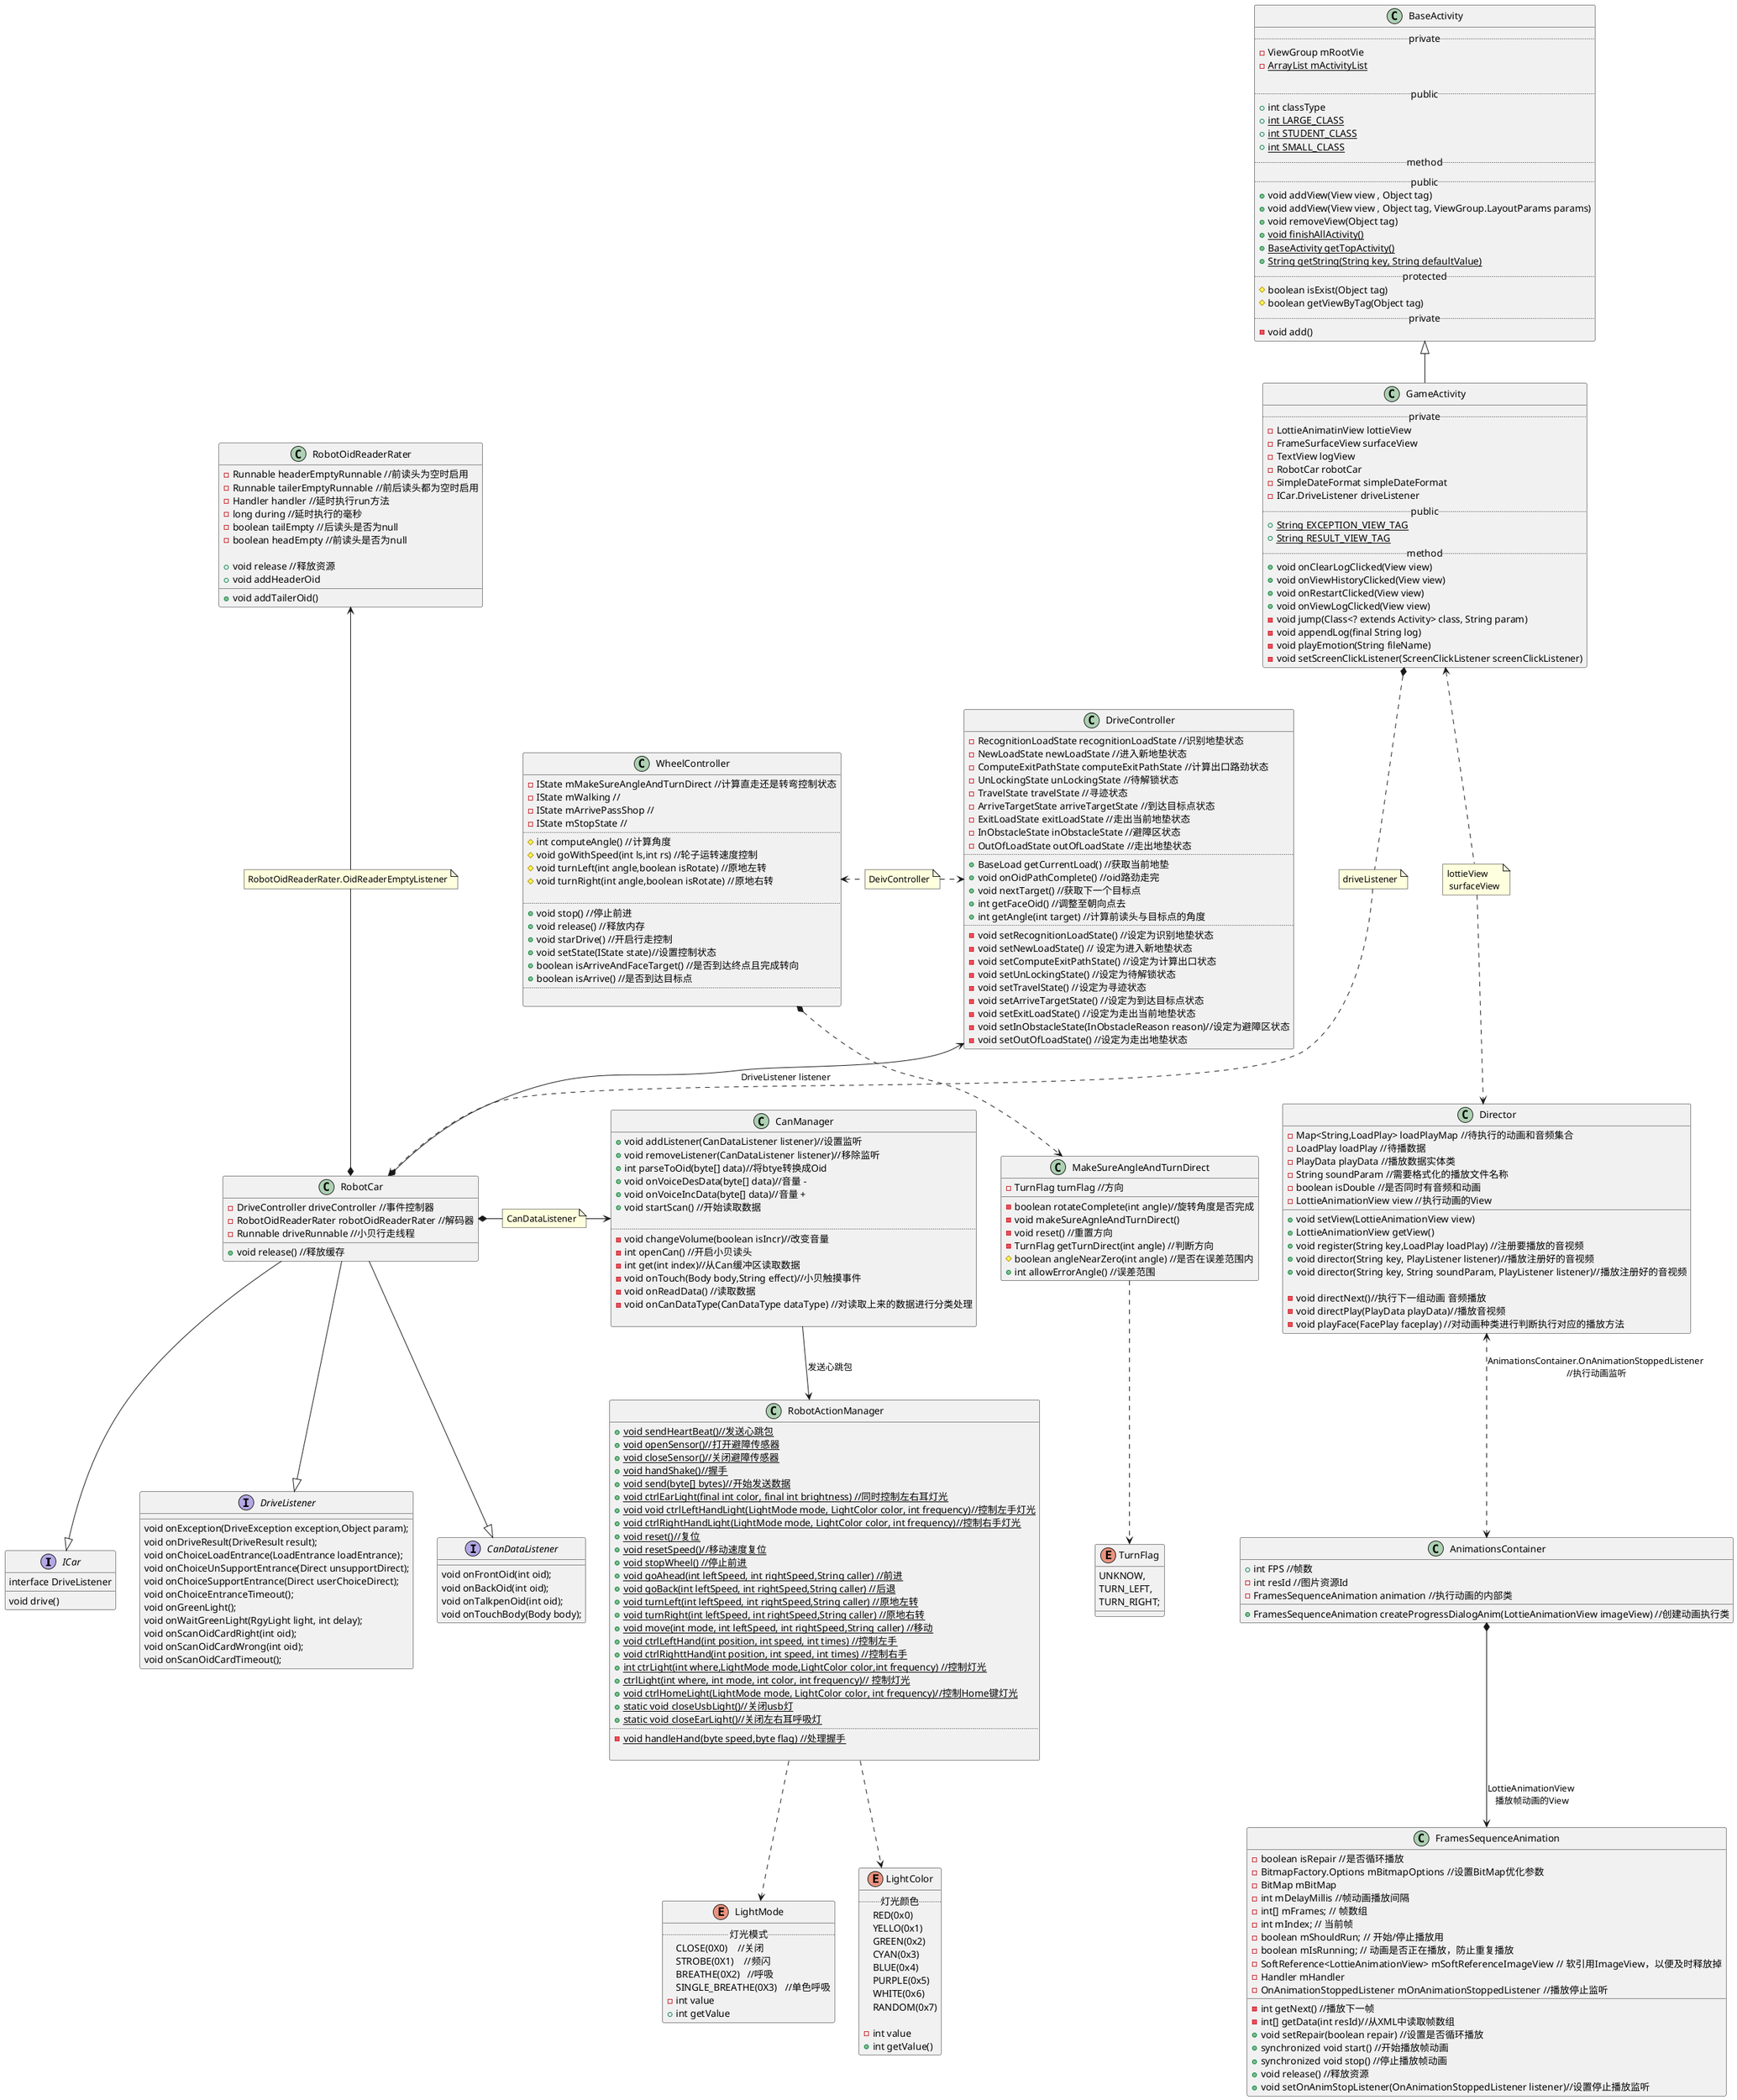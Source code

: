 @startuml
interface ICar{
 void drive()
 interface DriveListener
}
interface DriveListener{

  void onException(DriveException exception,Object param);
  void onDriveResult(DriveResult result);
  void onChoiceLoadEntrance(LoadEntrance loadEntrance);
  void onChoiceUnSupportEntrance(Direct unsupportDirect);
  void onChoiceSupportEntrance(Direct userChoiceDirect);
  void onChoiceEntranceTimeout();
  void onGreenLight();
  void onWaitGreenLight(RgyLight light, int delay);
  void onScanOidCardRight(int oid);
  void onScanOidCardWrong(int oid);
  void onScanOidCardTimeout();
}
interface CanDataListener
interface CanDataListener {
    void onFrontOid(int oid);
    void onBackOid(int oid);
    void onTalkpenOid(int oid);
    void onTouchBody(Body body);
}
BaseActivity <|-- GameActivity
class BaseActivity{
    ..private..
    - ViewGroup mRootVie
    - {static}ArrayList mActivityList

    ..public..
    + int classType
    + {static}int LARGE_CLASS
    + {static}int STUDENT_CLASS
    + {static}int SMALL_CLASS
    ..method..
    ..public..
    + void addView(View view , Object tag)
    + void addView(View view , Object tag, ViewGroup.LayoutParams params)
    + void removeView(Object tag)
    + {static}void finishAllActivity()
    + {static}BaseActivity getTopActivity()
    + {static}String getString(String key, String defaultValue)
    ..protected..
    # boolean isExist(Object tag)
    # boolean getViewByTag(Object tag)
    ..private..
    - void add()
}

class GameActivity{
 ..private..
 - LottieAnimatinView lottieView
 - FrameSurfaceView surfaceView
 - TextView logView
 - RobotCar robotCar
 - SimpleDateFormat simpleDateFormat
 - ICar.DriveListener driveListener
 ..public..
 + {static}String EXCEPTION_VIEW_TAG
 + {static}String RESULT_VIEW_TAG
 ..method..
 + void onClearLogClicked(View view)
 + void onViewHistoryClicked(View view)
 + void onRestartClicked(View view)
 + void onViewLogClicked(View view)
 - void jump(Class<? extends Activity> class, String param)
 - void appendLog(final String log)
 - void playEmotion(String fileName)
 - void setScreenClickListener(ScreenClickListener screenClickListener)
}



note "driveListener" as R1
GameActivity *.. R1
R1 ..> RobotCar

note "CanDataListener" as R2
RobotCar *- R2
R2 -> CanManager

note "lottieView \n surfaceView" as D1
GameActivity <.. D1
D1 ..> Director
class Director{
    - Map<String,LoadPlay> loadPlayMap //待执行的动画和音频集合
    - LoadPlay loadPlay //待播数据
    - PlayData playData //播放数据实体类
    - String soundParam //需要格式化的播放文件名称
    - boolean isDouble //是否同时有音频和动画
    - LottieAnimationView view //执行动画的View

    + void setView(LottieAnimationView view)
    + LottieAnimationView getView()
    + void register(String key,LoadPlay loadPlay) //注册要播放的音视频
    + void director(String key, PlayListener listener)//播放注册好的音视频
    + void director(String key, String soundParam, PlayListener listener)//播放注册好的音视频

    - void directNext()//执行下一组动画 音频播放
    - void directPlay(PlayData playData)//播放音视频
    - void playFace(FacePlay faceplay) //对动画种类进行判断执行对应的播放方法

}

Director <..> AnimationsContainer :AnimationsContainer.OnAnimationStoppedListener \n//执行动画监听

class AnimationsContainer{
    + int FPS //帧数
    - int resId //图片资源Id
    - FramesSequenceAnimation animation //执行动画的内部类

    + FramesSequenceAnimation createProgressDialogAnim(LottieAnimationView imageView) //创建动画执行类

}
AnimationsContainer *--> FramesSequenceAnimation : LottieAnimationView\n 播放帧动画的View
class FramesSequenceAnimation{
     - boolean isRepair //是否循环播放
     - BitmapFactory.Options mBitmapOptions //设置BitMap优化参数
     - BitMap mBitMap
     - int mDelayMillis //帧动画播放间隔
     - int[] mFrames; // 帧数组
     - int mIndex; // 当前帧
     - boolean mShouldRun; // 开始/停止播放用
     - boolean mIsRunning; // 动画是否正在播放，防止重复播放
     - SoftReference<LottieAnimationView> mSoftReferenceImageView // 软引用ImageView，以便及时释放掉
     - Handler mHandler
     - OnAnimationStoppedListener mOnAnimationStoppedListener //播放停止监听
     - int getNext() //播放下一帧
     - int[] getData(int resId)//从XML中读取帧数组


     + void setRepair(boolean repair) //设置是否循环播放
     + synchronized void start() //开始播放帧动画
     + synchronized void stop() //停止播放帧动画
     + void release() //释放资源
     + void setOnAnimStopListener(OnAnimationStoppedListener listener)//设置停止播放监听
}
class CanManager{
    + void addListener(CanDataListener listener)//设置监听
    + void removeListener(CanDataListener listener)//移除监听
    + int parseToOid(byte[] data)//将btye转换成Oid
    + void onVoiceDesData(byte[] data)//音量 -
    + void onVoiceIncData(byte[] data)//音量 +
    + void startScan() //开始读取数据

....
    - void changeVolume(boolean isIncr)//改变音量
    - int openCan() //开启小贝读头
    - int get(int index)//从Can缓冲区读取数据
    - void onTouch(Body body,String effect)//小贝触摸事件
    - void onReadData() //读取数据
    - void onCanDataType(CanDataType dataType) //对读取上来的数据进行分类处理

}

CanManager --> RobotActionManager : 发送心跳包
class RobotActionManager{
    +{static} void sendHeartBeat()//发送心跳包
    +{static} void openSensor()//打开避障传感器
    +{static} void closeSensor()//关闭避障传感器
    +{static} void handShake()//握手
    +{static} void send(byte[] bytes)//开始发送数据
    +{static} void ctrlEarLight(final int color, final int brightness) //同时控制左右耳灯光
    +{static} void void ctrlLeftHandLight(LightMode mode, LightColor color, int frequency)//控制左手灯光
    +{static} void ctrlRightHandLight(LightMode mode, LightColor color, int frequency)//控制右手灯光
    +{static} void reset()//复位
    +{static} void resetSpeed()//移动速度复位
    +{static} void stopWheel() //停止前进
    +{static} void goAhead(int leftSpeed, int rightSpeed,String caller) //前进
    +{static} void goBack(int leftSpeed, int rightSpeed,String caller) //后退
    +{static} void turnLeft(int leftSpeed, int rightSpeed,String caller) //原地左转
    +{static} void turnRight(int leftSpeed, int rightSpeed,String caller) //原地右转
    +{static} void move(int mode, int leftSpeed, int rightSpeed,String caller) //移动
    +{static} void ctrlLeftHand(int position, int speed, int times) //控制左手
    +{static} void ctrlRighttHand(int position, int speed, int times) //控制右手
    +{static} int ctrLight(int where,LightMode mode,LightColor color,int frequency) //控制灯光
    +{static} ctrlLight(int where, int mode, int color, int frequency)// 控制灯光
    +{static} void ctrlHomeLight(LightMode mode, LightColor color, int frequency)//控制Home键灯光
    +{static} static void closeUsbLight()//关闭usb灯
    +{static} static void closeEarLight()//关闭左右耳呼吸灯
    ....
    -{static} void handleHand(byte speed,byte flag) //处理握手

}
RobotActionManager ..> LightColor
enum LightColor {
    ..灯光颜色..
   RED(0x0)
   YELLO(0x1)
   GREEN(0x2)
   CYAN(0x3)
   BLUE(0x4)
   PURPLE(0x5)
   WHITE(0x6)
   RANDOM(0x7)

    - int value
    + int getValue()
}
RobotActionManager ..> LightMode
enum LightMode{
    ..灯光模式..
    CLOSE(0X0)    //关闭
    STROBE(0X1)    //频闪
    BREATHE(0X2)   //呼吸
    SINGLE_BREATHE(0X3)   //单色呼吸
    - int value
    + int getValue
}

RobotCar --|> ICar
RobotCar --|> CanDataListener
RobotCar --|> DriveListener
RobotCar : +void release() //释放缓存
RobotCar : -DriveController driveController //事件控制器
RobotCar : -RobotOidReaderRater robotOidReaderRater //解码器
RobotCar : -Runnable driveRunnable //小贝行走线程
note "RobotOidReaderRater.OidReaderEmptyListener" as readerListener
RobotOidReaderRater <-- readerListener
readerListener --* RobotCar
class RobotOidReaderRater{
      - Runnable headerEmptyRunnable //前读头为空时启用
      - Runnable tailerEmptyRunnable //前后读头都为空时启用
      - Handler handler //延时执行run方法
      - long during //延时执行的毫秒
      - boolean tailEmpty //后读头是否为null
      - boolean headEmpty //前读头是否为null

      + void release //释放资源
      + void addHeaderOid
      + void addTailerOid()
}

DriveController <--* RobotCar : DriveListener listener

class DriveController{
    -RecognitionLoadState recognitionLoadState //识别地垫状态
    -NewLoadState newLoadState //进入新地垫状态
    -ComputeExitPathState computeExitPathState //计算出口路劲状态
    -UnLockingState unLockingState //待解锁状态
    -TravelState travelState //寻迹状态
    -ArriveTargetState arriveTargetState //到达目标点状态
    -ExitLoadState exitLoadState //走出当前地垫状态
    -InObstacleState inObstacleState //避障区状态
    -OutOfLoadState outOfLoadState //走出地垫状态
....
    +BaseLoad getCurrentLoad() //获取当前地垫
    +void onOidPathComplete() //oid路劲走完
    +void nextTarget() //获取下一个目标点
    +int getFaceOid() //调整至朝向点去
    + int getAngle(int target) //计算前读头与目标点的角度
    ....
    - void setRecognitionLoadState() //设定为识别地垫状态
    - void setNewLoadState() // 设定为进入新地垫状态
    - void setComputeExitPathState() //设定为计算出口状态
    - void setUnLockingState() //设定为待解锁状态
    - void setTravelState() //设定为寻迹状态
    - void setArriveTargetState() //设定为到达目标点状态
    - void setExitLoadState() //设定为走出当前地垫状态
    - void setInObstacleState(InObstacleReason reason)//设定为避障区状态
    - void setOutOfLoadState() //设定为走出地垫状态
}

note "DeivController" as  devi
devi .> DriveController
WheelController <. devi
WheelController *..> MakeSureAngleAndTurnDirect
class WheelController{
    - IState mMakeSureAngleAndTurnDirect //计算直走还是转弯控制状态
    - IState mWalking //
    - IState mArrivePassShop //
    - IState mStopState //
    ....
    # int computeAngle() //计算角度
    # void goWithSpeed(int ls,int rs) //轮子运转速度控制
    # void turnLeft(int angle,boolean isRotate) //原地左转
    # void turnRight(int angle,boolean isRotate) //原地右转

    ....
    + void stop() //停止前进
    + void release() //释放内存
    + void starDrive() //开启行走控制
    + void setState(IState state)//设置控制状态
    + boolean isArriveAndFaceTarget() //是否到达终点且完成转向
    + boolean isArrive() //是否到达目标点
    ....

}

class MakeSureAngleAndTurnDirect{
    - TurnFlag turnFlag //方向
    - boolean rotateComplete(int angle)//旋转角度是否完成
    -  void makeSureAgnleAndTurnDirect()
    - void reset() //重置方向
    - TurnFlag getTurnDirect(int angle) //判断方向
    # boolean angleNearZero(int angle) //是否在误差范围内
    + int allowErrorAngle() //误差范围

}
MakeSureAngleAndTurnDirect ..> TurnFlag
enum TurnFlag{
        UNKNOW,
        TURN_LEFT,
        TURN_RIGHT;
    }
@enduml